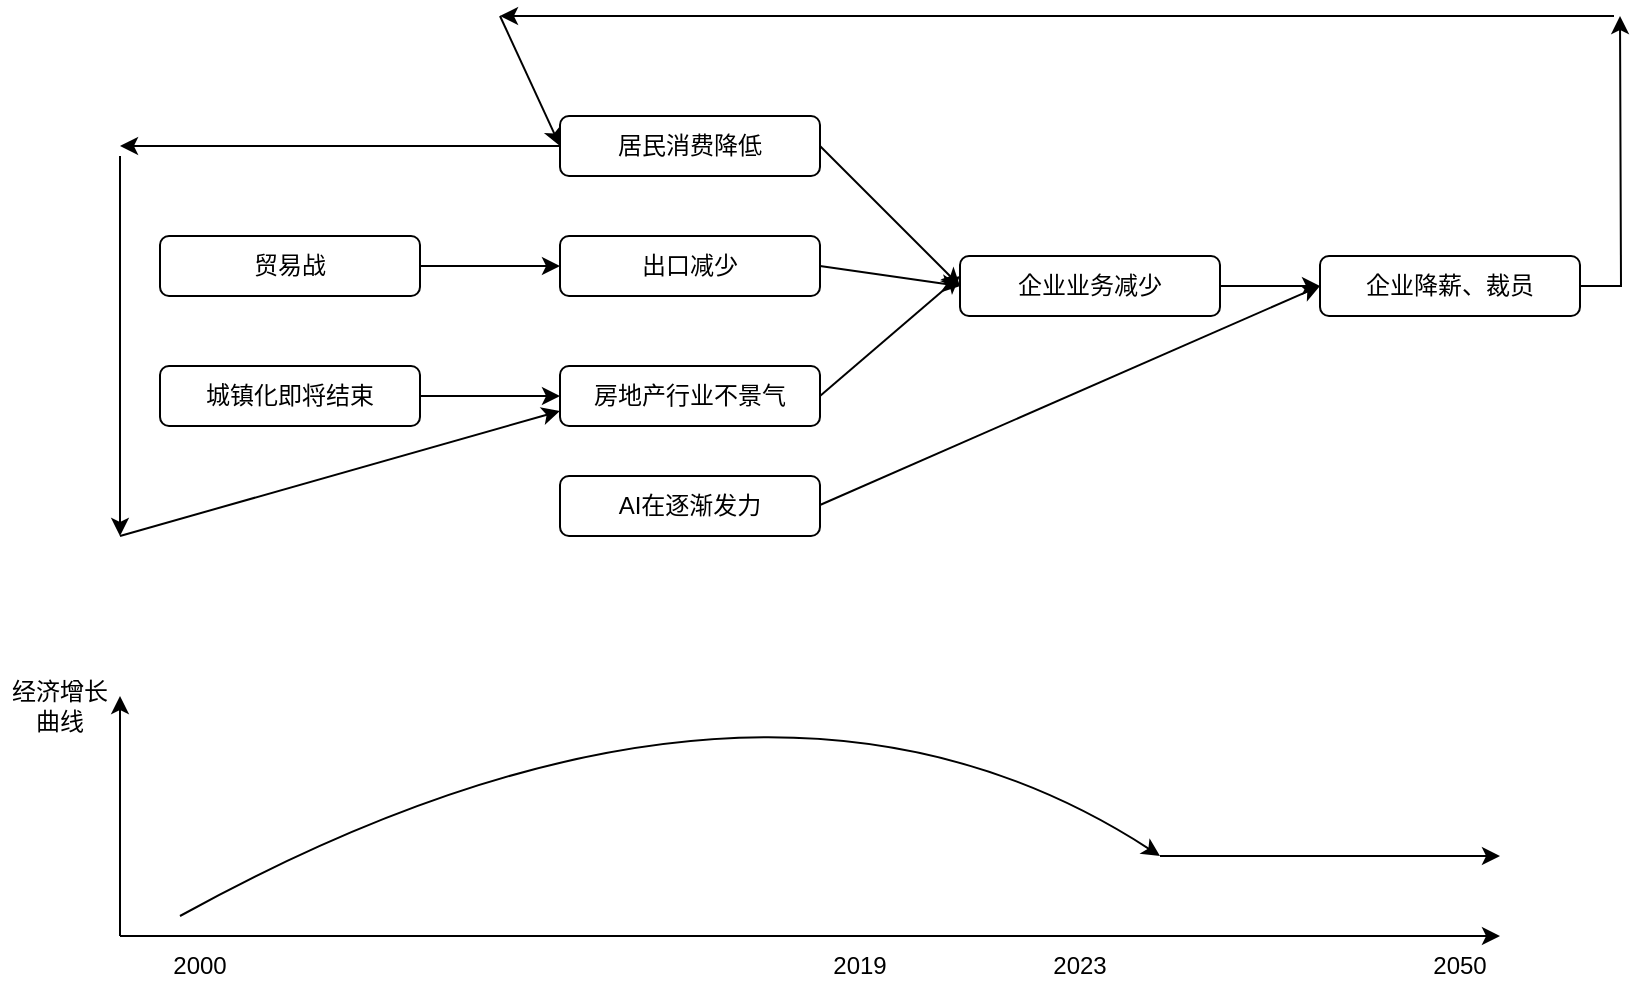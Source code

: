 <mxfile version="21.6.7" type="github">
  <diagram name="第 1 页" id="0rreKv_2gLSAqNvojpKV">
    <mxGraphModel dx="992" dy="525" grid="1" gridSize="10" guides="1" tooltips="1" connect="1" arrows="1" fold="1" page="1" pageScale="1" pageWidth="827" pageHeight="1169" math="0" shadow="0">
      <root>
        <mxCell id="0" />
        <mxCell id="1" parent="0" />
        <mxCell id="IA1lLXJWEuL8b0XCdz8R-1" value="居民消费降低" style="rounded=1;whiteSpace=wrap;html=1;" vertex="1" parent="1">
          <mxGeometry x="300" y="430" width="130" height="30" as="geometry" />
        </mxCell>
        <mxCell id="IA1lLXJWEuL8b0XCdz8R-2" value="出口减少" style="rounded=1;whiteSpace=wrap;html=1;" vertex="1" parent="1">
          <mxGeometry x="300" y="490" width="130" height="30" as="geometry" />
        </mxCell>
        <mxCell id="IA1lLXJWEuL8b0XCdz8R-3" value="贸易战" style="rounded=1;whiteSpace=wrap;html=1;" vertex="1" parent="1">
          <mxGeometry x="100" y="490" width="130" height="30" as="geometry" />
        </mxCell>
        <mxCell id="IA1lLXJWEuL8b0XCdz8R-4" value="房地产行业不景气" style="rounded=1;whiteSpace=wrap;html=1;" vertex="1" parent="1">
          <mxGeometry x="300" y="555" width="130" height="30" as="geometry" />
        </mxCell>
        <mxCell id="IA1lLXJWEuL8b0XCdz8R-5" value="AI在逐渐发力" style="rounded=1;whiteSpace=wrap;html=1;" vertex="1" parent="1">
          <mxGeometry x="300" y="610" width="130" height="30" as="geometry" />
        </mxCell>
        <mxCell id="IA1lLXJWEuL8b0XCdz8R-8" value="企业业务减少" style="rounded=1;whiteSpace=wrap;html=1;" vertex="1" parent="1">
          <mxGeometry x="500" y="500" width="130" height="30" as="geometry" />
        </mxCell>
        <mxCell id="IA1lLXJWEuL8b0XCdz8R-9" value="" style="endArrow=classic;html=1;rounded=0;entryX=0;entryY=0.5;entryDx=0;entryDy=0;exitX=1;exitY=0.5;exitDx=0;exitDy=0;" edge="1" parent="1" source="IA1lLXJWEuL8b0XCdz8R-1" target="IA1lLXJWEuL8b0XCdz8R-8">
          <mxGeometry width="50" height="50" relative="1" as="geometry">
            <mxPoint x="430" y="450" as="sourcePoint" />
            <mxPoint x="480" y="400" as="targetPoint" />
          </mxGeometry>
        </mxCell>
        <mxCell id="IA1lLXJWEuL8b0XCdz8R-12" value="" style="endArrow=classic;html=1;rounded=0;entryX=0;entryY=0.5;entryDx=0;entryDy=0;exitX=1;exitY=0.5;exitDx=0;exitDy=0;" edge="1" parent="1" source="IA1lLXJWEuL8b0XCdz8R-2" target="IA1lLXJWEuL8b0XCdz8R-8">
          <mxGeometry width="50" height="50" relative="1" as="geometry">
            <mxPoint x="430" y="510" as="sourcePoint" />
            <mxPoint x="480" y="460" as="targetPoint" />
          </mxGeometry>
        </mxCell>
        <mxCell id="IA1lLXJWEuL8b0XCdz8R-14" value="" style="endArrow=classic;html=1;rounded=0;entryX=0;entryY=0.5;entryDx=0;entryDy=0;exitX=1;exitY=0.5;exitDx=0;exitDy=0;" edge="1" parent="1" source="IA1lLXJWEuL8b0XCdz8R-3" target="IA1lLXJWEuL8b0XCdz8R-2">
          <mxGeometry width="50" height="50" relative="1" as="geometry">
            <mxPoint x="230" y="510" as="sourcePoint" />
            <mxPoint x="280" y="460" as="targetPoint" />
          </mxGeometry>
        </mxCell>
        <mxCell id="IA1lLXJWEuL8b0XCdz8R-15" value="" style="endArrow=classic;html=1;rounded=0;exitX=1;exitY=0.5;exitDx=0;exitDy=0;" edge="1" parent="1" source="IA1lLXJWEuL8b0XCdz8R-4">
          <mxGeometry width="50" height="50" relative="1" as="geometry">
            <mxPoint x="450" y="560" as="sourcePoint" />
            <mxPoint x="500" y="510" as="targetPoint" />
          </mxGeometry>
        </mxCell>
        <mxCell id="IA1lLXJWEuL8b0XCdz8R-21" style="edgeStyle=orthogonalEdgeStyle;rounded=0;orthogonalLoop=1;jettySize=auto;html=1;" edge="1" parent="1" source="IA1lLXJWEuL8b0XCdz8R-16">
          <mxGeometry relative="1" as="geometry">
            <mxPoint x="830" y="380" as="targetPoint" />
          </mxGeometry>
        </mxCell>
        <mxCell id="IA1lLXJWEuL8b0XCdz8R-16" value="企业降薪、裁员" style="rounded=1;whiteSpace=wrap;html=1;" vertex="1" parent="1">
          <mxGeometry x="680" y="500" width="130" height="30" as="geometry" />
        </mxCell>
        <mxCell id="IA1lLXJWEuL8b0XCdz8R-18" value="" style="endArrow=classic;html=1;rounded=0;entryX=0;entryY=0.5;entryDx=0;entryDy=0;exitX=1;exitY=0.5;exitDx=0;exitDy=0;" edge="1" parent="1" source="IA1lLXJWEuL8b0XCdz8R-8" target="IA1lLXJWEuL8b0XCdz8R-16">
          <mxGeometry width="50" height="50" relative="1" as="geometry">
            <mxPoint x="630" y="520" as="sourcePoint" />
            <mxPoint x="680" y="470" as="targetPoint" />
          </mxGeometry>
        </mxCell>
        <mxCell id="IA1lLXJWEuL8b0XCdz8R-19" value="" style="endArrow=classic;html=1;rounded=0;entryX=0;entryY=0.5;entryDx=0;entryDy=0;exitX=1;exitY=0.5;exitDx=0;exitDy=0;" edge="1" parent="1" target="IA1lLXJWEuL8b0XCdz8R-16">
          <mxGeometry width="50" height="50" relative="1" as="geometry">
            <mxPoint x="430" y="624.5" as="sourcePoint" />
            <mxPoint x="480" y="624.5" as="targetPoint" />
          </mxGeometry>
        </mxCell>
        <mxCell id="IA1lLXJWEuL8b0XCdz8R-20" value="" style="endArrow=classic;html=1;rounded=0;exitX=1;exitY=0.5;exitDx=0;exitDy=0;" edge="1" parent="1">
          <mxGeometry width="50" height="50" relative="1" as="geometry">
            <mxPoint x="827" y="380" as="sourcePoint" />
            <mxPoint x="270" y="380" as="targetPoint" />
          </mxGeometry>
        </mxCell>
        <mxCell id="IA1lLXJWEuL8b0XCdz8R-22" value="" style="endArrow=classic;html=1;rounded=0;entryX=0;entryY=0.5;entryDx=0;entryDy=0;" edge="1" parent="1" target="IA1lLXJWEuL8b0XCdz8R-1">
          <mxGeometry width="50" height="50" relative="1" as="geometry">
            <mxPoint x="270" y="380" as="sourcePoint" />
            <mxPoint x="270" y="460" as="targetPoint" />
          </mxGeometry>
        </mxCell>
        <mxCell id="IA1lLXJWEuL8b0XCdz8R-23" value="城镇化即将结束" style="rounded=1;whiteSpace=wrap;html=1;" vertex="1" parent="1">
          <mxGeometry x="100" y="555" width="130" height="30" as="geometry" />
        </mxCell>
        <mxCell id="IA1lLXJWEuL8b0XCdz8R-24" value="" style="endArrow=classic;html=1;rounded=0;entryX=0;entryY=0.5;entryDx=0;entryDy=0;exitX=1;exitY=0.5;exitDx=0;exitDy=0;" edge="1" parent="1">
          <mxGeometry width="50" height="50" relative="1" as="geometry">
            <mxPoint x="230" y="570" as="sourcePoint" />
            <mxPoint x="300" y="570" as="targetPoint" />
          </mxGeometry>
        </mxCell>
        <mxCell id="IA1lLXJWEuL8b0XCdz8R-25" value="" style="endArrow=classic;html=1;rounded=0;entryX=0;entryY=0.75;entryDx=0;entryDy=0;" edge="1" parent="1" target="IA1lLXJWEuL8b0XCdz8R-4">
          <mxGeometry width="50" height="50" relative="1" as="geometry">
            <mxPoint x="80" y="640" as="sourcePoint" />
            <mxPoint x="150" y="640" as="targetPoint" />
          </mxGeometry>
        </mxCell>
        <mxCell id="IA1lLXJWEuL8b0XCdz8R-26" value="" style="endArrow=classic;html=1;rounded=0;" edge="1" parent="1">
          <mxGeometry width="50" height="50" relative="1" as="geometry">
            <mxPoint x="80" y="450" as="sourcePoint" />
            <mxPoint x="80" y="640" as="targetPoint" />
          </mxGeometry>
        </mxCell>
        <mxCell id="IA1lLXJWEuL8b0XCdz8R-27" value="" style="endArrow=classic;html=1;rounded=0;exitX=0;exitY=0.5;exitDx=0;exitDy=0;" edge="1" parent="1" source="IA1lLXJWEuL8b0XCdz8R-1">
          <mxGeometry width="50" height="50" relative="1" as="geometry">
            <mxPoint x="360" y="400" as="sourcePoint" />
            <mxPoint x="80" y="445" as="targetPoint" />
          </mxGeometry>
        </mxCell>
        <mxCell id="IA1lLXJWEuL8b0XCdz8R-28" value="" style="endArrow=classic;html=1;rounded=0;" edge="1" parent="1">
          <mxGeometry width="50" height="50" relative="1" as="geometry">
            <mxPoint x="80" y="840" as="sourcePoint" />
            <mxPoint x="80" y="720" as="targetPoint" />
          </mxGeometry>
        </mxCell>
        <mxCell id="IA1lLXJWEuL8b0XCdz8R-29" value="" style="endArrow=classic;html=1;rounded=0;" edge="1" parent="1">
          <mxGeometry width="50" height="50" relative="1" as="geometry">
            <mxPoint x="80" y="840" as="sourcePoint" />
            <mxPoint x="770" y="840" as="targetPoint" />
          </mxGeometry>
        </mxCell>
        <mxCell id="IA1lLXJWEuL8b0XCdz8R-30" value="" style="curved=1;endArrow=classic;html=1;rounded=0;" edge="1" parent="1">
          <mxGeometry width="50" height="50" relative="1" as="geometry">
            <mxPoint x="110" y="830" as="sourcePoint" />
            <mxPoint x="600" y="800" as="targetPoint" />
            <Array as="points">
              <mxPoint x="400" y="670" />
            </Array>
          </mxGeometry>
        </mxCell>
        <mxCell id="IA1lLXJWEuL8b0XCdz8R-31" value="" style="endArrow=classic;html=1;rounded=0;" edge="1" parent="1">
          <mxGeometry width="50" height="50" relative="1" as="geometry">
            <mxPoint x="600" y="800" as="sourcePoint" />
            <mxPoint x="770" y="800" as="targetPoint" />
          </mxGeometry>
        </mxCell>
        <mxCell id="IA1lLXJWEuL8b0XCdz8R-32" value="2023" style="text;html=1;strokeColor=none;fillColor=none;align=center;verticalAlign=middle;whiteSpace=wrap;rounded=0;" vertex="1" parent="1">
          <mxGeometry x="530" y="840" width="60" height="30" as="geometry" />
        </mxCell>
        <mxCell id="IA1lLXJWEuL8b0XCdz8R-33" value="2019" style="text;html=1;strokeColor=none;fillColor=none;align=center;verticalAlign=middle;whiteSpace=wrap;rounded=0;" vertex="1" parent="1">
          <mxGeometry x="420" y="840" width="60" height="30" as="geometry" />
        </mxCell>
        <mxCell id="IA1lLXJWEuL8b0XCdz8R-36" value="2000" style="text;html=1;strokeColor=none;fillColor=none;align=center;verticalAlign=middle;whiteSpace=wrap;rounded=0;" vertex="1" parent="1">
          <mxGeometry x="90" y="840" width="60" height="30" as="geometry" />
        </mxCell>
        <mxCell id="IA1lLXJWEuL8b0XCdz8R-37" value="2050" style="text;html=1;strokeColor=none;fillColor=none;align=center;verticalAlign=middle;whiteSpace=wrap;rounded=0;" vertex="1" parent="1">
          <mxGeometry x="720" y="840" width="60" height="30" as="geometry" />
        </mxCell>
        <mxCell id="IA1lLXJWEuL8b0XCdz8R-38" value="经济增长曲线" style="text;html=1;strokeColor=none;fillColor=none;align=center;verticalAlign=middle;whiteSpace=wrap;rounded=0;" vertex="1" parent="1">
          <mxGeometry x="20" y="710" width="60" height="30" as="geometry" />
        </mxCell>
      </root>
    </mxGraphModel>
  </diagram>
</mxfile>
